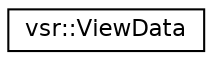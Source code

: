 digraph G
{
  edge [fontname="Helvetica",fontsize="11",labelfontname="Helvetica",labelfontsize="11"];
  node [fontname="Helvetica",fontsize="11",shape=record];
  rankdir="LR";
  Node1 [label="vsr::ViewData",height=0.2,width=0.4,color="black", fillcolor="white", style="filled",URL="$structvsr_1_1_view_data.html"];
}
